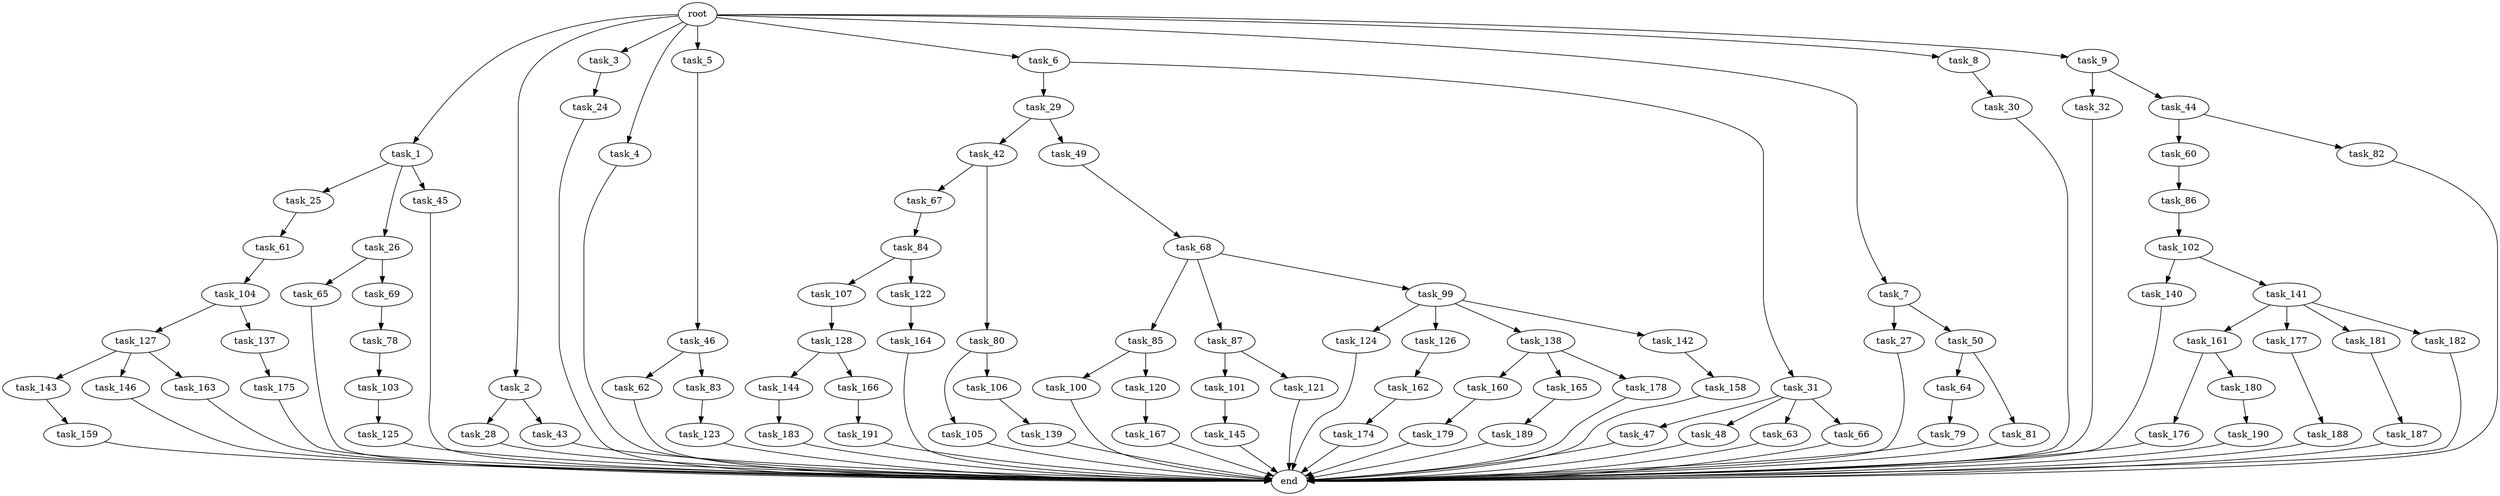 digraph G {
  root [size="0.000000"];
  task_1 [size="10.240000"];
  task_2 [size="10.240000"];
  task_3 [size="10.240000"];
  task_4 [size="10.240000"];
  task_5 [size="10.240000"];
  task_6 [size="10.240000"];
  task_7 [size="10.240000"];
  task_8 [size="10.240000"];
  task_9 [size="10.240000"];
  task_24 [size="2147483648.000000"];
  task_25 [size="773094113.280000"];
  task_26 [size="773094113.280000"];
  task_27 [size="8589934592.000000"];
  task_28 [size="6957847019.520000"];
  task_29 [size="4209067950.080000"];
  task_30 [size="4209067950.080000"];
  task_31 [size="4209067950.080000"];
  task_32 [size="6957847019.520000"];
  task_42 [size="5497558138.880000"];
  task_43 [size="6957847019.520000"];
  task_44 [size="6957847019.520000"];
  task_45 [size="773094113.280000"];
  task_46 [size="343597383.680000"];
  task_47 [size="5497558138.880000"];
  task_48 [size="5497558138.880000"];
  task_49 [size="5497558138.880000"];
  task_50 [size="8589934592.000000"];
  task_60 [size="4209067950.080000"];
  task_61 [size="8589934592.000000"];
  task_62 [size="5497558138.880000"];
  task_63 [size="5497558138.880000"];
  task_64 [size="4209067950.080000"];
  task_65 [size="773094113.280000"];
  task_66 [size="5497558138.880000"];
  task_67 [size="773094113.280000"];
  task_68 [size="3092376453.120000"];
  task_69 [size="773094113.280000"];
  task_78 [size="1374389534.720000"];
  task_79 [size="5497558138.880000"];
  task_80 [size="773094113.280000"];
  task_81 [size="4209067950.080000"];
  task_82 [size="4209067950.080000"];
  task_83 [size="5497558138.880000"];
  task_84 [size="343597383.680000"];
  task_85 [size="8589934592.000000"];
  task_86 [size="4209067950.080000"];
  task_87 [size="8589934592.000000"];
  task_99 [size="8589934592.000000"];
  task_100 [size="343597383.680000"];
  task_101 [size="5497558138.880000"];
  task_102 [size="8589934592.000000"];
  task_103 [size="343597383.680000"];
  task_104 [size="343597383.680000"];
  task_105 [size="773094113.280000"];
  task_106 [size="773094113.280000"];
  task_107 [size="8589934592.000000"];
  task_120 [size="343597383.680000"];
  task_121 [size="5497558138.880000"];
  task_122 [size="8589934592.000000"];
  task_123 [size="8589934592.000000"];
  task_124 [size="3092376453.120000"];
  task_125 [size="343597383.680000"];
  task_126 [size="3092376453.120000"];
  task_127 [size="5497558138.880000"];
  task_128 [size="343597383.680000"];
  task_137 [size="5497558138.880000"];
  task_138 [size="3092376453.120000"];
  task_139 [size="8589934592.000000"];
  task_140 [size="6957847019.520000"];
  task_141 [size="6957847019.520000"];
  task_142 [size="3092376453.120000"];
  task_143 [size="343597383.680000"];
  task_144 [size="1374389534.720000"];
  task_145 [size="4209067950.080000"];
  task_146 [size="343597383.680000"];
  task_158 [size="1374389534.720000"];
  task_159 [size="6957847019.520000"];
  task_160 [size="8589934592.000000"];
  task_161 [size="2147483648.000000"];
  task_162 [size="4209067950.080000"];
  task_163 [size="343597383.680000"];
  task_164 [size="5497558138.880000"];
  task_165 [size="8589934592.000000"];
  task_166 [size="1374389534.720000"];
  task_167 [size="8589934592.000000"];
  task_174 [size="8589934592.000000"];
  task_175 [size="2147483648.000000"];
  task_176 [size="3092376453.120000"];
  task_177 [size="2147483648.000000"];
  task_178 [size="8589934592.000000"];
  task_179 [size="8589934592.000000"];
  task_180 [size="3092376453.120000"];
  task_181 [size="2147483648.000000"];
  task_182 [size="2147483648.000000"];
  task_183 [size="343597383.680000"];
  task_187 [size="3092376453.120000"];
  task_188 [size="343597383.680000"];
  task_189 [size="8589934592.000000"];
  task_190 [size="8589934592.000000"];
  task_191 [size="773094113.280000"];
  end [size="0.000000"];

  root -> task_1 [size="1.000000"];
  root -> task_2 [size="1.000000"];
  root -> task_3 [size="1.000000"];
  root -> task_4 [size="1.000000"];
  root -> task_5 [size="1.000000"];
  root -> task_6 [size="1.000000"];
  root -> task_7 [size="1.000000"];
  root -> task_8 [size="1.000000"];
  root -> task_9 [size="1.000000"];
  task_1 -> task_25 [size="75497472.000000"];
  task_1 -> task_26 [size="75497472.000000"];
  task_1 -> task_45 [size="75497472.000000"];
  task_2 -> task_28 [size="679477248.000000"];
  task_2 -> task_43 [size="679477248.000000"];
  task_3 -> task_24 [size="209715200.000000"];
  task_4 -> end [size="1.000000"];
  task_5 -> task_46 [size="33554432.000000"];
  task_6 -> task_29 [size="411041792.000000"];
  task_6 -> task_31 [size="411041792.000000"];
  task_7 -> task_27 [size="838860800.000000"];
  task_7 -> task_50 [size="838860800.000000"];
  task_8 -> task_30 [size="411041792.000000"];
  task_9 -> task_32 [size="679477248.000000"];
  task_9 -> task_44 [size="679477248.000000"];
  task_24 -> end [size="1.000000"];
  task_25 -> task_61 [size="838860800.000000"];
  task_26 -> task_65 [size="75497472.000000"];
  task_26 -> task_69 [size="75497472.000000"];
  task_27 -> end [size="1.000000"];
  task_28 -> end [size="1.000000"];
  task_29 -> task_42 [size="536870912.000000"];
  task_29 -> task_49 [size="536870912.000000"];
  task_30 -> end [size="1.000000"];
  task_31 -> task_47 [size="536870912.000000"];
  task_31 -> task_48 [size="536870912.000000"];
  task_31 -> task_63 [size="536870912.000000"];
  task_31 -> task_66 [size="536870912.000000"];
  task_32 -> end [size="1.000000"];
  task_42 -> task_67 [size="75497472.000000"];
  task_42 -> task_80 [size="75497472.000000"];
  task_43 -> end [size="1.000000"];
  task_44 -> task_60 [size="411041792.000000"];
  task_44 -> task_82 [size="411041792.000000"];
  task_45 -> end [size="1.000000"];
  task_46 -> task_62 [size="536870912.000000"];
  task_46 -> task_83 [size="536870912.000000"];
  task_47 -> end [size="1.000000"];
  task_48 -> end [size="1.000000"];
  task_49 -> task_68 [size="301989888.000000"];
  task_50 -> task_64 [size="411041792.000000"];
  task_50 -> task_81 [size="411041792.000000"];
  task_60 -> task_86 [size="411041792.000000"];
  task_61 -> task_104 [size="33554432.000000"];
  task_62 -> end [size="1.000000"];
  task_63 -> end [size="1.000000"];
  task_64 -> task_79 [size="536870912.000000"];
  task_65 -> end [size="1.000000"];
  task_66 -> end [size="1.000000"];
  task_67 -> task_84 [size="33554432.000000"];
  task_68 -> task_85 [size="838860800.000000"];
  task_68 -> task_87 [size="838860800.000000"];
  task_68 -> task_99 [size="838860800.000000"];
  task_69 -> task_78 [size="134217728.000000"];
  task_78 -> task_103 [size="33554432.000000"];
  task_79 -> end [size="1.000000"];
  task_80 -> task_105 [size="75497472.000000"];
  task_80 -> task_106 [size="75497472.000000"];
  task_81 -> end [size="1.000000"];
  task_82 -> end [size="1.000000"];
  task_83 -> task_123 [size="838860800.000000"];
  task_84 -> task_107 [size="838860800.000000"];
  task_84 -> task_122 [size="838860800.000000"];
  task_85 -> task_100 [size="33554432.000000"];
  task_85 -> task_120 [size="33554432.000000"];
  task_86 -> task_102 [size="838860800.000000"];
  task_87 -> task_101 [size="536870912.000000"];
  task_87 -> task_121 [size="536870912.000000"];
  task_99 -> task_124 [size="301989888.000000"];
  task_99 -> task_126 [size="301989888.000000"];
  task_99 -> task_138 [size="301989888.000000"];
  task_99 -> task_142 [size="301989888.000000"];
  task_100 -> end [size="1.000000"];
  task_101 -> task_145 [size="411041792.000000"];
  task_102 -> task_140 [size="679477248.000000"];
  task_102 -> task_141 [size="679477248.000000"];
  task_103 -> task_125 [size="33554432.000000"];
  task_104 -> task_127 [size="536870912.000000"];
  task_104 -> task_137 [size="536870912.000000"];
  task_105 -> end [size="1.000000"];
  task_106 -> task_139 [size="838860800.000000"];
  task_107 -> task_128 [size="33554432.000000"];
  task_120 -> task_167 [size="838860800.000000"];
  task_121 -> end [size="1.000000"];
  task_122 -> task_164 [size="536870912.000000"];
  task_123 -> end [size="1.000000"];
  task_124 -> end [size="1.000000"];
  task_125 -> end [size="1.000000"];
  task_126 -> task_162 [size="411041792.000000"];
  task_127 -> task_143 [size="33554432.000000"];
  task_127 -> task_146 [size="33554432.000000"];
  task_127 -> task_163 [size="33554432.000000"];
  task_128 -> task_144 [size="134217728.000000"];
  task_128 -> task_166 [size="134217728.000000"];
  task_137 -> task_175 [size="209715200.000000"];
  task_138 -> task_160 [size="838860800.000000"];
  task_138 -> task_165 [size="838860800.000000"];
  task_138 -> task_178 [size="838860800.000000"];
  task_139 -> end [size="1.000000"];
  task_140 -> end [size="1.000000"];
  task_141 -> task_161 [size="209715200.000000"];
  task_141 -> task_177 [size="209715200.000000"];
  task_141 -> task_181 [size="209715200.000000"];
  task_141 -> task_182 [size="209715200.000000"];
  task_142 -> task_158 [size="134217728.000000"];
  task_143 -> task_159 [size="679477248.000000"];
  task_144 -> task_183 [size="33554432.000000"];
  task_145 -> end [size="1.000000"];
  task_146 -> end [size="1.000000"];
  task_158 -> end [size="1.000000"];
  task_159 -> end [size="1.000000"];
  task_160 -> task_179 [size="838860800.000000"];
  task_161 -> task_176 [size="301989888.000000"];
  task_161 -> task_180 [size="301989888.000000"];
  task_162 -> task_174 [size="838860800.000000"];
  task_163 -> end [size="1.000000"];
  task_164 -> end [size="1.000000"];
  task_165 -> task_189 [size="838860800.000000"];
  task_166 -> task_191 [size="75497472.000000"];
  task_167 -> end [size="1.000000"];
  task_174 -> end [size="1.000000"];
  task_175 -> end [size="1.000000"];
  task_176 -> end [size="1.000000"];
  task_177 -> task_188 [size="33554432.000000"];
  task_178 -> end [size="1.000000"];
  task_179 -> end [size="1.000000"];
  task_180 -> task_190 [size="838860800.000000"];
  task_181 -> task_187 [size="301989888.000000"];
  task_182 -> end [size="1.000000"];
  task_183 -> end [size="1.000000"];
  task_187 -> end [size="1.000000"];
  task_188 -> end [size="1.000000"];
  task_189 -> end [size="1.000000"];
  task_190 -> end [size="1.000000"];
  task_191 -> end [size="1.000000"];
}

